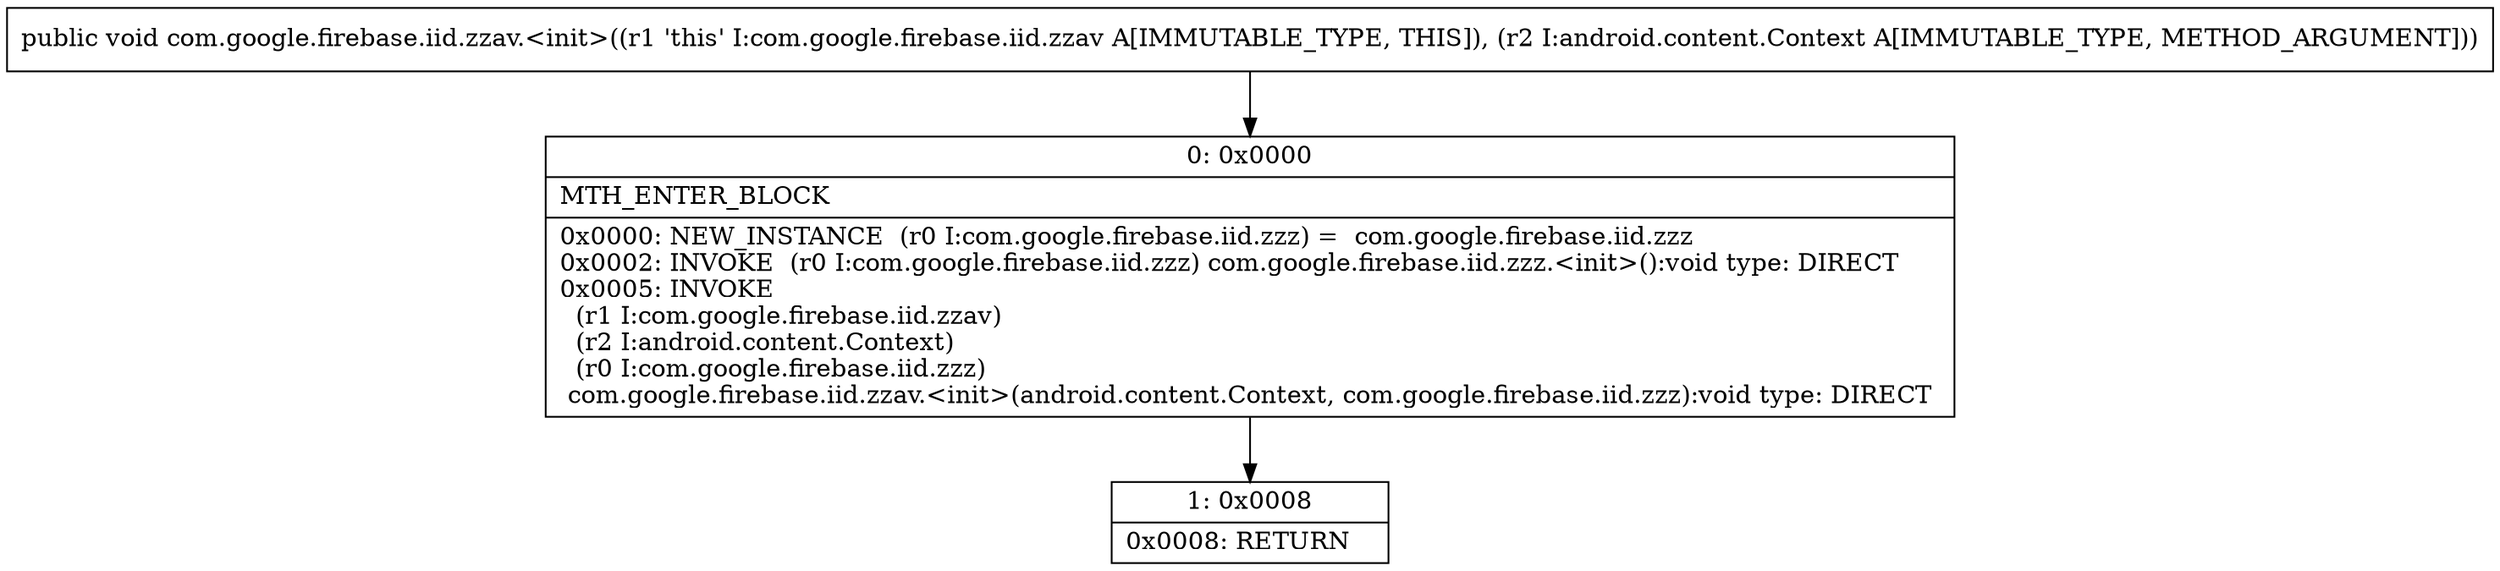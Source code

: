 digraph "CFG forcom.google.firebase.iid.zzav.\<init\>(Landroid\/content\/Context;)V" {
Node_0 [shape=record,label="{0\:\ 0x0000|MTH_ENTER_BLOCK\l|0x0000: NEW_INSTANCE  (r0 I:com.google.firebase.iid.zzz) =  com.google.firebase.iid.zzz \l0x0002: INVOKE  (r0 I:com.google.firebase.iid.zzz) com.google.firebase.iid.zzz.\<init\>():void type: DIRECT \l0x0005: INVOKE  \l  (r1 I:com.google.firebase.iid.zzav)\l  (r2 I:android.content.Context)\l  (r0 I:com.google.firebase.iid.zzz)\l com.google.firebase.iid.zzav.\<init\>(android.content.Context, com.google.firebase.iid.zzz):void type: DIRECT \l}"];
Node_1 [shape=record,label="{1\:\ 0x0008|0x0008: RETURN   \l}"];
MethodNode[shape=record,label="{public void com.google.firebase.iid.zzav.\<init\>((r1 'this' I:com.google.firebase.iid.zzav A[IMMUTABLE_TYPE, THIS]), (r2 I:android.content.Context A[IMMUTABLE_TYPE, METHOD_ARGUMENT])) }"];
MethodNode -> Node_0;
Node_0 -> Node_1;
}

